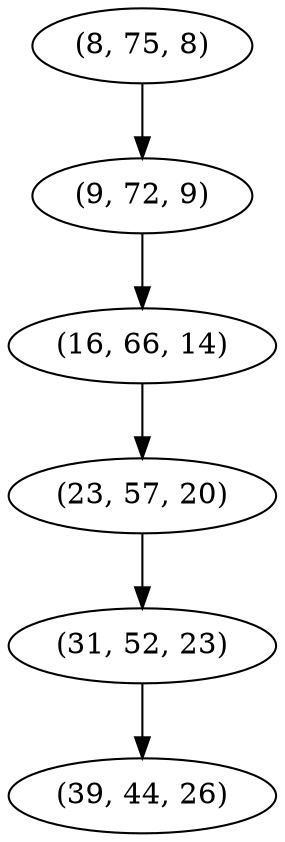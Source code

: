 digraph tree {
    "(8, 75, 8)";
    "(9, 72, 9)";
    "(16, 66, 14)";
    "(23, 57, 20)";
    "(31, 52, 23)";
    "(39, 44, 26)";
    "(8, 75, 8)" -> "(9, 72, 9)";
    "(9, 72, 9)" -> "(16, 66, 14)";
    "(16, 66, 14)" -> "(23, 57, 20)";
    "(23, 57, 20)" -> "(31, 52, 23)";
    "(31, 52, 23)" -> "(39, 44, 26)";
}
